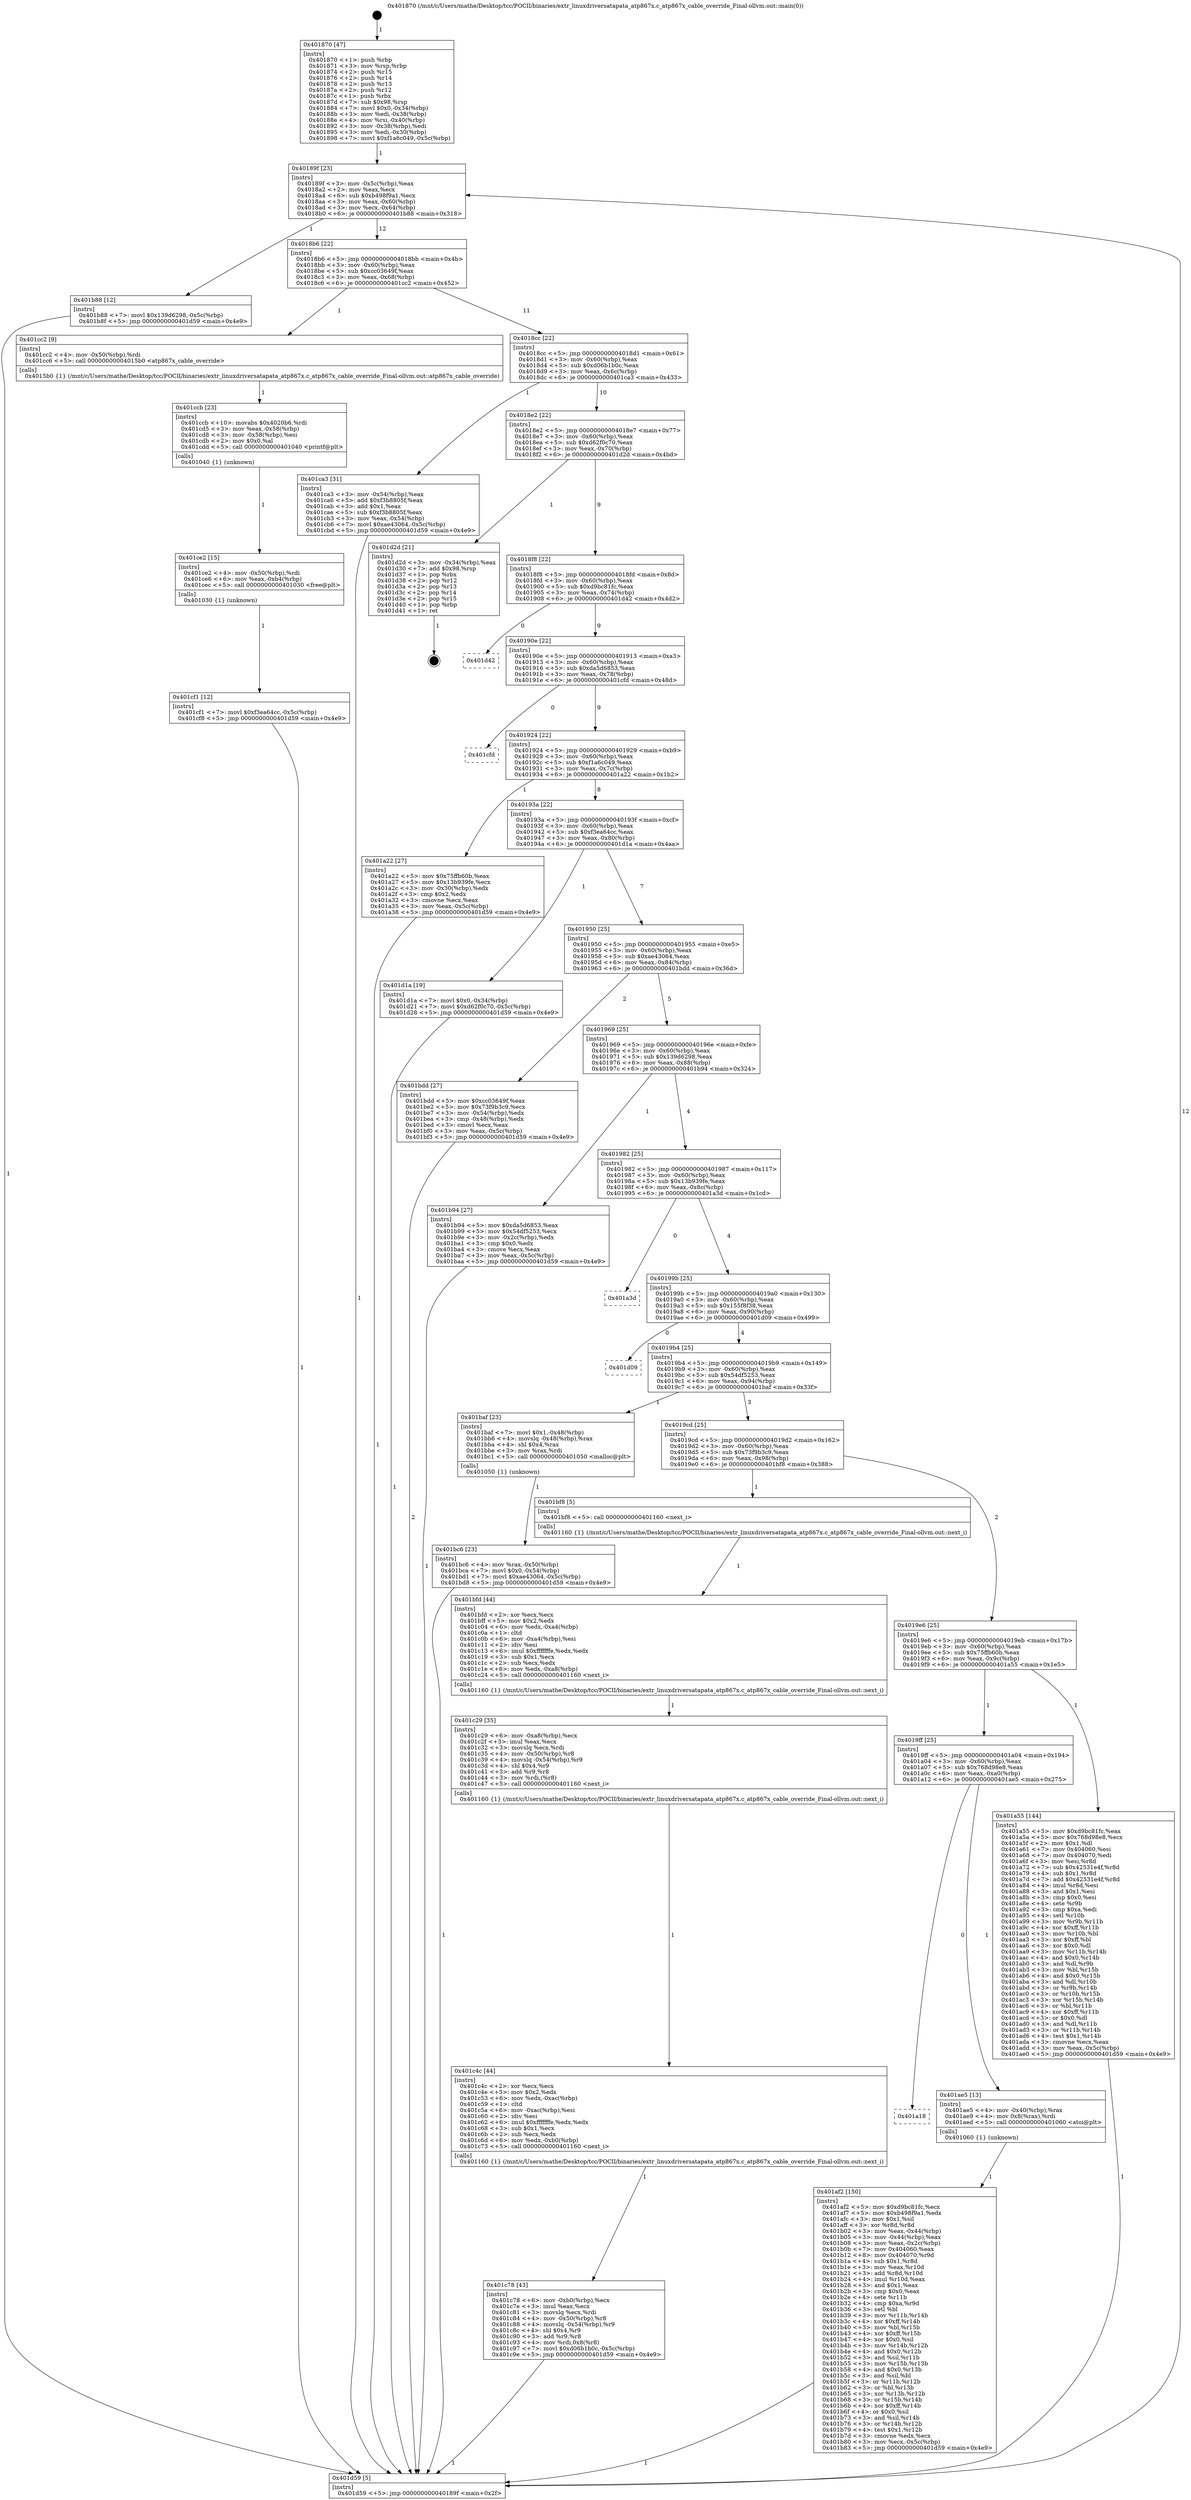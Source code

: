 digraph "0x401870" {
  label = "0x401870 (/mnt/c/Users/mathe/Desktop/tcc/POCII/binaries/extr_linuxdriversatapata_atp867x.c_atp867x_cable_override_Final-ollvm.out::main(0))"
  labelloc = "t"
  node[shape=record]

  Entry [label="",width=0.3,height=0.3,shape=circle,fillcolor=black,style=filled]
  "0x40189f" [label="{
     0x40189f [23]\l
     | [instrs]\l
     &nbsp;&nbsp;0x40189f \<+3\>: mov -0x5c(%rbp),%eax\l
     &nbsp;&nbsp;0x4018a2 \<+2\>: mov %eax,%ecx\l
     &nbsp;&nbsp;0x4018a4 \<+6\>: sub $0xb498f9a1,%ecx\l
     &nbsp;&nbsp;0x4018aa \<+3\>: mov %eax,-0x60(%rbp)\l
     &nbsp;&nbsp;0x4018ad \<+3\>: mov %ecx,-0x64(%rbp)\l
     &nbsp;&nbsp;0x4018b0 \<+6\>: je 0000000000401b88 \<main+0x318\>\l
  }"]
  "0x401b88" [label="{
     0x401b88 [12]\l
     | [instrs]\l
     &nbsp;&nbsp;0x401b88 \<+7\>: movl $0x139d6298,-0x5c(%rbp)\l
     &nbsp;&nbsp;0x401b8f \<+5\>: jmp 0000000000401d59 \<main+0x4e9\>\l
  }"]
  "0x4018b6" [label="{
     0x4018b6 [22]\l
     | [instrs]\l
     &nbsp;&nbsp;0x4018b6 \<+5\>: jmp 00000000004018bb \<main+0x4b\>\l
     &nbsp;&nbsp;0x4018bb \<+3\>: mov -0x60(%rbp),%eax\l
     &nbsp;&nbsp;0x4018be \<+5\>: sub $0xcc03649f,%eax\l
     &nbsp;&nbsp;0x4018c3 \<+3\>: mov %eax,-0x68(%rbp)\l
     &nbsp;&nbsp;0x4018c6 \<+6\>: je 0000000000401cc2 \<main+0x452\>\l
  }"]
  Exit [label="",width=0.3,height=0.3,shape=circle,fillcolor=black,style=filled,peripheries=2]
  "0x401cc2" [label="{
     0x401cc2 [9]\l
     | [instrs]\l
     &nbsp;&nbsp;0x401cc2 \<+4\>: mov -0x50(%rbp),%rdi\l
     &nbsp;&nbsp;0x401cc6 \<+5\>: call 00000000004015b0 \<atp867x_cable_override\>\l
     | [calls]\l
     &nbsp;&nbsp;0x4015b0 \{1\} (/mnt/c/Users/mathe/Desktop/tcc/POCII/binaries/extr_linuxdriversatapata_atp867x.c_atp867x_cable_override_Final-ollvm.out::atp867x_cable_override)\l
  }"]
  "0x4018cc" [label="{
     0x4018cc [22]\l
     | [instrs]\l
     &nbsp;&nbsp;0x4018cc \<+5\>: jmp 00000000004018d1 \<main+0x61\>\l
     &nbsp;&nbsp;0x4018d1 \<+3\>: mov -0x60(%rbp),%eax\l
     &nbsp;&nbsp;0x4018d4 \<+5\>: sub $0xd06b1b0c,%eax\l
     &nbsp;&nbsp;0x4018d9 \<+3\>: mov %eax,-0x6c(%rbp)\l
     &nbsp;&nbsp;0x4018dc \<+6\>: je 0000000000401ca3 \<main+0x433\>\l
  }"]
  "0x401cf1" [label="{
     0x401cf1 [12]\l
     | [instrs]\l
     &nbsp;&nbsp;0x401cf1 \<+7\>: movl $0xf3ea64cc,-0x5c(%rbp)\l
     &nbsp;&nbsp;0x401cf8 \<+5\>: jmp 0000000000401d59 \<main+0x4e9\>\l
  }"]
  "0x401ca3" [label="{
     0x401ca3 [31]\l
     | [instrs]\l
     &nbsp;&nbsp;0x401ca3 \<+3\>: mov -0x54(%rbp),%eax\l
     &nbsp;&nbsp;0x401ca6 \<+5\>: add $0xf3b8805f,%eax\l
     &nbsp;&nbsp;0x401cab \<+3\>: add $0x1,%eax\l
     &nbsp;&nbsp;0x401cae \<+5\>: sub $0xf3b8805f,%eax\l
     &nbsp;&nbsp;0x401cb3 \<+3\>: mov %eax,-0x54(%rbp)\l
     &nbsp;&nbsp;0x401cb6 \<+7\>: movl $0xae43064,-0x5c(%rbp)\l
     &nbsp;&nbsp;0x401cbd \<+5\>: jmp 0000000000401d59 \<main+0x4e9\>\l
  }"]
  "0x4018e2" [label="{
     0x4018e2 [22]\l
     | [instrs]\l
     &nbsp;&nbsp;0x4018e2 \<+5\>: jmp 00000000004018e7 \<main+0x77\>\l
     &nbsp;&nbsp;0x4018e7 \<+3\>: mov -0x60(%rbp),%eax\l
     &nbsp;&nbsp;0x4018ea \<+5\>: sub $0xd62f0c70,%eax\l
     &nbsp;&nbsp;0x4018ef \<+3\>: mov %eax,-0x70(%rbp)\l
     &nbsp;&nbsp;0x4018f2 \<+6\>: je 0000000000401d2d \<main+0x4bd\>\l
  }"]
  "0x401ce2" [label="{
     0x401ce2 [15]\l
     | [instrs]\l
     &nbsp;&nbsp;0x401ce2 \<+4\>: mov -0x50(%rbp),%rdi\l
     &nbsp;&nbsp;0x401ce6 \<+6\>: mov %eax,-0xb4(%rbp)\l
     &nbsp;&nbsp;0x401cec \<+5\>: call 0000000000401030 \<free@plt\>\l
     | [calls]\l
     &nbsp;&nbsp;0x401030 \{1\} (unknown)\l
  }"]
  "0x401d2d" [label="{
     0x401d2d [21]\l
     | [instrs]\l
     &nbsp;&nbsp;0x401d2d \<+3\>: mov -0x34(%rbp),%eax\l
     &nbsp;&nbsp;0x401d30 \<+7\>: add $0x98,%rsp\l
     &nbsp;&nbsp;0x401d37 \<+1\>: pop %rbx\l
     &nbsp;&nbsp;0x401d38 \<+2\>: pop %r12\l
     &nbsp;&nbsp;0x401d3a \<+2\>: pop %r13\l
     &nbsp;&nbsp;0x401d3c \<+2\>: pop %r14\l
     &nbsp;&nbsp;0x401d3e \<+2\>: pop %r15\l
     &nbsp;&nbsp;0x401d40 \<+1\>: pop %rbp\l
     &nbsp;&nbsp;0x401d41 \<+1\>: ret\l
  }"]
  "0x4018f8" [label="{
     0x4018f8 [22]\l
     | [instrs]\l
     &nbsp;&nbsp;0x4018f8 \<+5\>: jmp 00000000004018fd \<main+0x8d\>\l
     &nbsp;&nbsp;0x4018fd \<+3\>: mov -0x60(%rbp),%eax\l
     &nbsp;&nbsp;0x401900 \<+5\>: sub $0xd9bc81fc,%eax\l
     &nbsp;&nbsp;0x401905 \<+3\>: mov %eax,-0x74(%rbp)\l
     &nbsp;&nbsp;0x401908 \<+6\>: je 0000000000401d42 \<main+0x4d2\>\l
  }"]
  "0x401ccb" [label="{
     0x401ccb [23]\l
     | [instrs]\l
     &nbsp;&nbsp;0x401ccb \<+10\>: movabs $0x4020b6,%rdi\l
     &nbsp;&nbsp;0x401cd5 \<+3\>: mov %eax,-0x58(%rbp)\l
     &nbsp;&nbsp;0x401cd8 \<+3\>: mov -0x58(%rbp),%esi\l
     &nbsp;&nbsp;0x401cdb \<+2\>: mov $0x0,%al\l
     &nbsp;&nbsp;0x401cdd \<+5\>: call 0000000000401040 \<printf@plt\>\l
     | [calls]\l
     &nbsp;&nbsp;0x401040 \{1\} (unknown)\l
  }"]
  "0x401d42" [label="{
     0x401d42\l
  }", style=dashed]
  "0x40190e" [label="{
     0x40190e [22]\l
     | [instrs]\l
     &nbsp;&nbsp;0x40190e \<+5\>: jmp 0000000000401913 \<main+0xa3\>\l
     &nbsp;&nbsp;0x401913 \<+3\>: mov -0x60(%rbp),%eax\l
     &nbsp;&nbsp;0x401916 \<+5\>: sub $0xda5d6853,%eax\l
     &nbsp;&nbsp;0x40191b \<+3\>: mov %eax,-0x78(%rbp)\l
     &nbsp;&nbsp;0x40191e \<+6\>: je 0000000000401cfd \<main+0x48d\>\l
  }"]
  "0x401c78" [label="{
     0x401c78 [43]\l
     | [instrs]\l
     &nbsp;&nbsp;0x401c78 \<+6\>: mov -0xb0(%rbp),%ecx\l
     &nbsp;&nbsp;0x401c7e \<+3\>: imul %eax,%ecx\l
     &nbsp;&nbsp;0x401c81 \<+3\>: movslq %ecx,%rdi\l
     &nbsp;&nbsp;0x401c84 \<+4\>: mov -0x50(%rbp),%r8\l
     &nbsp;&nbsp;0x401c88 \<+4\>: movslq -0x54(%rbp),%r9\l
     &nbsp;&nbsp;0x401c8c \<+4\>: shl $0x4,%r9\l
     &nbsp;&nbsp;0x401c90 \<+3\>: add %r9,%r8\l
     &nbsp;&nbsp;0x401c93 \<+4\>: mov %rdi,0x8(%r8)\l
     &nbsp;&nbsp;0x401c97 \<+7\>: movl $0xd06b1b0c,-0x5c(%rbp)\l
     &nbsp;&nbsp;0x401c9e \<+5\>: jmp 0000000000401d59 \<main+0x4e9\>\l
  }"]
  "0x401cfd" [label="{
     0x401cfd\l
  }", style=dashed]
  "0x401924" [label="{
     0x401924 [22]\l
     | [instrs]\l
     &nbsp;&nbsp;0x401924 \<+5\>: jmp 0000000000401929 \<main+0xb9\>\l
     &nbsp;&nbsp;0x401929 \<+3\>: mov -0x60(%rbp),%eax\l
     &nbsp;&nbsp;0x40192c \<+5\>: sub $0xf1a6c049,%eax\l
     &nbsp;&nbsp;0x401931 \<+3\>: mov %eax,-0x7c(%rbp)\l
     &nbsp;&nbsp;0x401934 \<+6\>: je 0000000000401a22 \<main+0x1b2\>\l
  }"]
  "0x401c4c" [label="{
     0x401c4c [44]\l
     | [instrs]\l
     &nbsp;&nbsp;0x401c4c \<+2\>: xor %ecx,%ecx\l
     &nbsp;&nbsp;0x401c4e \<+5\>: mov $0x2,%edx\l
     &nbsp;&nbsp;0x401c53 \<+6\>: mov %edx,-0xac(%rbp)\l
     &nbsp;&nbsp;0x401c59 \<+1\>: cltd\l
     &nbsp;&nbsp;0x401c5a \<+6\>: mov -0xac(%rbp),%esi\l
     &nbsp;&nbsp;0x401c60 \<+2\>: idiv %esi\l
     &nbsp;&nbsp;0x401c62 \<+6\>: imul $0xfffffffe,%edx,%edx\l
     &nbsp;&nbsp;0x401c68 \<+3\>: sub $0x1,%ecx\l
     &nbsp;&nbsp;0x401c6b \<+2\>: sub %ecx,%edx\l
     &nbsp;&nbsp;0x401c6d \<+6\>: mov %edx,-0xb0(%rbp)\l
     &nbsp;&nbsp;0x401c73 \<+5\>: call 0000000000401160 \<next_i\>\l
     | [calls]\l
     &nbsp;&nbsp;0x401160 \{1\} (/mnt/c/Users/mathe/Desktop/tcc/POCII/binaries/extr_linuxdriversatapata_atp867x.c_atp867x_cable_override_Final-ollvm.out::next_i)\l
  }"]
  "0x401a22" [label="{
     0x401a22 [27]\l
     | [instrs]\l
     &nbsp;&nbsp;0x401a22 \<+5\>: mov $0x75ffb60b,%eax\l
     &nbsp;&nbsp;0x401a27 \<+5\>: mov $0x13b939fe,%ecx\l
     &nbsp;&nbsp;0x401a2c \<+3\>: mov -0x30(%rbp),%edx\l
     &nbsp;&nbsp;0x401a2f \<+3\>: cmp $0x2,%edx\l
     &nbsp;&nbsp;0x401a32 \<+3\>: cmovne %ecx,%eax\l
     &nbsp;&nbsp;0x401a35 \<+3\>: mov %eax,-0x5c(%rbp)\l
     &nbsp;&nbsp;0x401a38 \<+5\>: jmp 0000000000401d59 \<main+0x4e9\>\l
  }"]
  "0x40193a" [label="{
     0x40193a [22]\l
     | [instrs]\l
     &nbsp;&nbsp;0x40193a \<+5\>: jmp 000000000040193f \<main+0xcf\>\l
     &nbsp;&nbsp;0x40193f \<+3\>: mov -0x60(%rbp),%eax\l
     &nbsp;&nbsp;0x401942 \<+5\>: sub $0xf3ea64cc,%eax\l
     &nbsp;&nbsp;0x401947 \<+3\>: mov %eax,-0x80(%rbp)\l
     &nbsp;&nbsp;0x40194a \<+6\>: je 0000000000401d1a \<main+0x4aa\>\l
  }"]
  "0x401d59" [label="{
     0x401d59 [5]\l
     | [instrs]\l
     &nbsp;&nbsp;0x401d59 \<+5\>: jmp 000000000040189f \<main+0x2f\>\l
  }"]
  "0x401870" [label="{
     0x401870 [47]\l
     | [instrs]\l
     &nbsp;&nbsp;0x401870 \<+1\>: push %rbp\l
     &nbsp;&nbsp;0x401871 \<+3\>: mov %rsp,%rbp\l
     &nbsp;&nbsp;0x401874 \<+2\>: push %r15\l
     &nbsp;&nbsp;0x401876 \<+2\>: push %r14\l
     &nbsp;&nbsp;0x401878 \<+2\>: push %r13\l
     &nbsp;&nbsp;0x40187a \<+2\>: push %r12\l
     &nbsp;&nbsp;0x40187c \<+1\>: push %rbx\l
     &nbsp;&nbsp;0x40187d \<+7\>: sub $0x98,%rsp\l
     &nbsp;&nbsp;0x401884 \<+7\>: movl $0x0,-0x34(%rbp)\l
     &nbsp;&nbsp;0x40188b \<+3\>: mov %edi,-0x38(%rbp)\l
     &nbsp;&nbsp;0x40188e \<+4\>: mov %rsi,-0x40(%rbp)\l
     &nbsp;&nbsp;0x401892 \<+3\>: mov -0x38(%rbp),%edi\l
     &nbsp;&nbsp;0x401895 \<+3\>: mov %edi,-0x30(%rbp)\l
     &nbsp;&nbsp;0x401898 \<+7\>: movl $0xf1a6c049,-0x5c(%rbp)\l
  }"]
  "0x401c29" [label="{
     0x401c29 [35]\l
     | [instrs]\l
     &nbsp;&nbsp;0x401c29 \<+6\>: mov -0xa8(%rbp),%ecx\l
     &nbsp;&nbsp;0x401c2f \<+3\>: imul %eax,%ecx\l
     &nbsp;&nbsp;0x401c32 \<+3\>: movslq %ecx,%rdi\l
     &nbsp;&nbsp;0x401c35 \<+4\>: mov -0x50(%rbp),%r8\l
     &nbsp;&nbsp;0x401c39 \<+4\>: movslq -0x54(%rbp),%r9\l
     &nbsp;&nbsp;0x401c3d \<+4\>: shl $0x4,%r9\l
     &nbsp;&nbsp;0x401c41 \<+3\>: add %r9,%r8\l
     &nbsp;&nbsp;0x401c44 \<+3\>: mov %rdi,(%r8)\l
     &nbsp;&nbsp;0x401c47 \<+5\>: call 0000000000401160 \<next_i\>\l
     | [calls]\l
     &nbsp;&nbsp;0x401160 \{1\} (/mnt/c/Users/mathe/Desktop/tcc/POCII/binaries/extr_linuxdriversatapata_atp867x.c_atp867x_cable_override_Final-ollvm.out::next_i)\l
  }"]
  "0x401d1a" [label="{
     0x401d1a [19]\l
     | [instrs]\l
     &nbsp;&nbsp;0x401d1a \<+7\>: movl $0x0,-0x34(%rbp)\l
     &nbsp;&nbsp;0x401d21 \<+7\>: movl $0xd62f0c70,-0x5c(%rbp)\l
     &nbsp;&nbsp;0x401d28 \<+5\>: jmp 0000000000401d59 \<main+0x4e9\>\l
  }"]
  "0x401950" [label="{
     0x401950 [25]\l
     | [instrs]\l
     &nbsp;&nbsp;0x401950 \<+5\>: jmp 0000000000401955 \<main+0xe5\>\l
     &nbsp;&nbsp;0x401955 \<+3\>: mov -0x60(%rbp),%eax\l
     &nbsp;&nbsp;0x401958 \<+5\>: sub $0xae43064,%eax\l
     &nbsp;&nbsp;0x40195d \<+6\>: mov %eax,-0x84(%rbp)\l
     &nbsp;&nbsp;0x401963 \<+6\>: je 0000000000401bdd \<main+0x36d\>\l
  }"]
  "0x401bfd" [label="{
     0x401bfd [44]\l
     | [instrs]\l
     &nbsp;&nbsp;0x401bfd \<+2\>: xor %ecx,%ecx\l
     &nbsp;&nbsp;0x401bff \<+5\>: mov $0x2,%edx\l
     &nbsp;&nbsp;0x401c04 \<+6\>: mov %edx,-0xa4(%rbp)\l
     &nbsp;&nbsp;0x401c0a \<+1\>: cltd\l
     &nbsp;&nbsp;0x401c0b \<+6\>: mov -0xa4(%rbp),%esi\l
     &nbsp;&nbsp;0x401c11 \<+2\>: idiv %esi\l
     &nbsp;&nbsp;0x401c13 \<+6\>: imul $0xfffffffe,%edx,%edx\l
     &nbsp;&nbsp;0x401c19 \<+3\>: sub $0x1,%ecx\l
     &nbsp;&nbsp;0x401c1c \<+2\>: sub %ecx,%edx\l
     &nbsp;&nbsp;0x401c1e \<+6\>: mov %edx,-0xa8(%rbp)\l
     &nbsp;&nbsp;0x401c24 \<+5\>: call 0000000000401160 \<next_i\>\l
     | [calls]\l
     &nbsp;&nbsp;0x401160 \{1\} (/mnt/c/Users/mathe/Desktop/tcc/POCII/binaries/extr_linuxdriversatapata_atp867x.c_atp867x_cable_override_Final-ollvm.out::next_i)\l
  }"]
  "0x401bdd" [label="{
     0x401bdd [27]\l
     | [instrs]\l
     &nbsp;&nbsp;0x401bdd \<+5\>: mov $0xcc03649f,%eax\l
     &nbsp;&nbsp;0x401be2 \<+5\>: mov $0x73f9b3c9,%ecx\l
     &nbsp;&nbsp;0x401be7 \<+3\>: mov -0x54(%rbp),%edx\l
     &nbsp;&nbsp;0x401bea \<+3\>: cmp -0x48(%rbp),%edx\l
     &nbsp;&nbsp;0x401bed \<+3\>: cmovl %ecx,%eax\l
     &nbsp;&nbsp;0x401bf0 \<+3\>: mov %eax,-0x5c(%rbp)\l
     &nbsp;&nbsp;0x401bf3 \<+5\>: jmp 0000000000401d59 \<main+0x4e9\>\l
  }"]
  "0x401969" [label="{
     0x401969 [25]\l
     | [instrs]\l
     &nbsp;&nbsp;0x401969 \<+5\>: jmp 000000000040196e \<main+0xfe\>\l
     &nbsp;&nbsp;0x40196e \<+3\>: mov -0x60(%rbp),%eax\l
     &nbsp;&nbsp;0x401971 \<+5\>: sub $0x139d6298,%eax\l
     &nbsp;&nbsp;0x401976 \<+6\>: mov %eax,-0x88(%rbp)\l
     &nbsp;&nbsp;0x40197c \<+6\>: je 0000000000401b94 \<main+0x324\>\l
  }"]
  "0x401bc6" [label="{
     0x401bc6 [23]\l
     | [instrs]\l
     &nbsp;&nbsp;0x401bc6 \<+4\>: mov %rax,-0x50(%rbp)\l
     &nbsp;&nbsp;0x401bca \<+7\>: movl $0x0,-0x54(%rbp)\l
     &nbsp;&nbsp;0x401bd1 \<+7\>: movl $0xae43064,-0x5c(%rbp)\l
     &nbsp;&nbsp;0x401bd8 \<+5\>: jmp 0000000000401d59 \<main+0x4e9\>\l
  }"]
  "0x401b94" [label="{
     0x401b94 [27]\l
     | [instrs]\l
     &nbsp;&nbsp;0x401b94 \<+5\>: mov $0xda5d6853,%eax\l
     &nbsp;&nbsp;0x401b99 \<+5\>: mov $0x54df5253,%ecx\l
     &nbsp;&nbsp;0x401b9e \<+3\>: mov -0x2c(%rbp),%edx\l
     &nbsp;&nbsp;0x401ba1 \<+3\>: cmp $0x0,%edx\l
     &nbsp;&nbsp;0x401ba4 \<+3\>: cmove %ecx,%eax\l
     &nbsp;&nbsp;0x401ba7 \<+3\>: mov %eax,-0x5c(%rbp)\l
     &nbsp;&nbsp;0x401baa \<+5\>: jmp 0000000000401d59 \<main+0x4e9\>\l
  }"]
  "0x401982" [label="{
     0x401982 [25]\l
     | [instrs]\l
     &nbsp;&nbsp;0x401982 \<+5\>: jmp 0000000000401987 \<main+0x117\>\l
     &nbsp;&nbsp;0x401987 \<+3\>: mov -0x60(%rbp),%eax\l
     &nbsp;&nbsp;0x40198a \<+5\>: sub $0x13b939fe,%eax\l
     &nbsp;&nbsp;0x40198f \<+6\>: mov %eax,-0x8c(%rbp)\l
     &nbsp;&nbsp;0x401995 \<+6\>: je 0000000000401a3d \<main+0x1cd\>\l
  }"]
  "0x401af2" [label="{
     0x401af2 [150]\l
     | [instrs]\l
     &nbsp;&nbsp;0x401af2 \<+5\>: mov $0xd9bc81fc,%ecx\l
     &nbsp;&nbsp;0x401af7 \<+5\>: mov $0xb498f9a1,%edx\l
     &nbsp;&nbsp;0x401afc \<+3\>: mov $0x1,%sil\l
     &nbsp;&nbsp;0x401aff \<+3\>: xor %r8d,%r8d\l
     &nbsp;&nbsp;0x401b02 \<+3\>: mov %eax,-0x44(%rbp)\l
     &nbsp;&nbsp;0x401b05 \<+3\>: mov -0x44(%rbp),%eax\l
     &nbsp;&nbsp;0x401b08 \<+3\>: mov %eax,-0x2c(%rbp)\l
     &nbsp;&nbsp;0x401b0b \<+7\>: mov 0x404060,%eax\l
     &nbsp;&nbsp;0x401b12 \<+8\>: mov 0x404070,%r9d\l
     &nbsp;&nbsp;0x401b1a \<+4\>: sub $0x1,%r8d\l
     &nbsp;&nbsp;0x401b1e \<+3\>: mov %eax,%r10d\l
     &nbsp;&nbsp;0x401b21 \<+3\>: add %r8d,%r10d\l
     &nbsp;&nbsp;0x401b24 \<+4\>: imul %r10d,%eax\l
     &nbsp;&nbsp;0x401b28 \<+3\>: and $0x1,%eax\l
     &nbsp;&nbsp;0x401b2b \<+3\>: cmp $0x0,%eax\l
     &nbsp;&nbsp;0x401b2e \<+4\>: sete %r11b\l
     &nbsp;&nbsp;0x401b32 \<+4\>: cmp $0xa,%r9d\l
     &nbsp;&nbsp;0x401b36 \<+3\>: setl %bl\l
     &nbsp;&nbsp;0x401b39 \<+3\>: mov %r11b,%r14b\l
     &nbsp;&nbsp;0x401b3c \<+4\>: xor $0xff,%r14b\l
     &nbsp;&nbsp;0x401b40 \<+3\>: mov %bl,%r15b\l
     &nbsp;&nbsp;0x401b43 \<+4\>: xor $0xff,%r15b\l
     &nbsp;&nbsp;0x401b47 \<+4\>: xor $0x0,%sil\l
     &nbsp;&nbsp;0x401b4b \<+3\>: mov %r14b,%r12b\l
     &nbsp;&nbsp;0x401b4e \<+4\>: and $0x0,%r12b\l
     &nbsp;&nbsp;0x401b52 \<+3\>: and %sil,%r11b\l
     &nbsp;&nbsp;0x401b55 \<+3\>: mov %r15b,%r13b\l
     &nbsp;&nbsp;0x401b58 \<+4\>: and $0x0,%r13b\l
     &nbsp;&nbsp;0x401b5c \<+3\>: and %sil,%bl\l
     &nbsp;&nbsp;0x401b5f \<+3\>: or %r11b,%r12b\l
     &nbsp;&nbsp;0x401b62 \<+3\>: or %bl,%r13b\l
     &nbsp;&nbsp;0x401b65 \<+3\>: xor %r13b,%r12b\l
     &nbsp;&nbsp;0x401b68 \<+3\>: or %r15b,%r14b\l
     &nbsp;&nbsp;0x401b6b \<+4\>: xor $0xff,%r14b\l
     &nbsp;&nbsp;0x401b6f \<+4\>: or $0x0,%sil\l
     &nbsp;&nbsp;0x401b73 \<+3\>: and %sil,%r14b\l
     &nbsp;&nbsp;0x401b76 \<+3\>: or %r14b,%r12b\l
     &nbsp;&nbsp;0x401b79 \<+4\>: test $0x1,%r12b\l
     &nbsp;&nbsp;0x401b7d \<+3\>: cmovne %edx,%ecx\l
     &nbsp;&nbsp;0x401b80 \<+3\>: mov %ecx,-0x5c(%rbp)\l
     &nbsp;&nbsp;0x401b83 \<+5\>: jmp 0000000000401d59 \<main+0x4e9\>\l
  }"]
  "0x401a3d" [label="{
     0x401a3d\l
  }", style=dashed]
  "0x40199b" [label="{
     0x40199b [25]\l
     | [instrs]\l
     &nbsp;&nbsp;0x40199b \<+5\>: jmp 00000000004019a0 \<main+0x130\>\l
     &nbsp;&nbsp;0x4019a0 \<+3\>: mov -0x60(%rbp),%eax\l
     &nbsp;&nbsp;0x4019a3 \<+5\>: sub $0x155f8f38,%eax\l
     &nbsp;&nbsp;0x4019a8 \<+6\>: mov %eax,-0x90(%rbp)\l
     &nbsp;&nbsp;0x4019ae \<+6\>: je 0000000000401d09 \<main+0x499\>\l
  }"]
  "0x401a18" [label="{
     0x401a18\l
  }", style=dashed]
  "0x401d09" [label="{
     0x401d09\l
  }", style=dashed]
  "0x4019b4" [label="{
     0x4019b4 [25]\l
     | [instrs]\l
     &nbsp;&nbsp;0x4019b4 \<+5\>: jmp 00000000004019b9 \<main+0x149\>\l
     &nbsp;&nbsp;0x4019b9 \<+3\>: mov -0x60(%rbp),%eax\l
     &nbsp;&nbsp;0x4019bc \<+5\>: sub $0x54df5253,%eax\l
     &nbsp;&nbsp;0x4019c1 \<+6\>: mov %eax,-0x94(%rbp)\l
     &nbsp;&nbsp;0x4019c7 \<+6\>: je 0000000000401baf \<main+0x33f\>\l
  }"]
  "0x401ae5" [label="{
     0x401ae5 [13]\l
     | [instrs]\l
     &nbsp;&nbsp;0x401ae5 \<+4\>: mov -0x40(%rbp),%rax\l
     &nbsp;&nbsp;0x401ae9 \<+4\>: mov 0x8(%rax),%rdi\l
     &nbsp;&nbsp;0x401aed \<+5\>: call 0000000000401060 \<atoi@plt\>\l
     | [calls]\l
     &nbsp;&nbsp;0x401060 \{1\} (unknown)\l
  }"]
  "0x401baf" [label="{
     0x401baf [23]\l
     | [instrs]\l
     &nbsp;&nbsp;0x401baf \<+7\>: movl $0x1,-0x48(%rbp)\l
     &nbsp;&nbsp;0x401bb6 \<+4\>: movslq -0x48(%rbp),%rax\l
     &nbsp;&nbsp;0x401bba \<+4\>: shl $0x4,%rax\l
     &nbsp;&nbsp;0x401bbe \<+3\>: mov %rax,%rdi\l
     &nbsp;&nbsp;0x401bc1 \<+5\>: call 0000000000401050 \<malloc@plt\>\l
     | [calls]\l
     &nbsp;&nbsp;0x401050 \{1\} (unknown)\l
  }"]
  "0x4019cd" [label="{
     0x4019cd [25]\l
     | [instrs]\l
     &nbsp;&nbsp;0x4019cd \<+5\>: jmp 00000000004019d2 \<main+0x162\>\l
     &nbsp;&nbsp;0x4019d2 \<+3\>: mov -0x60(%rbp),%eax\l
     &nbsp;&nbsp;0x4019d5 \<+5\>: sub $0x73f9b3c9,%eax\l
     &nbsp;&nbsp;0x4019da \<+6\>: mov %eax,-0x98(%rbp)\l
     &nbsp;&nbsp;0x4019e0 \<+6\>: je 0000000000401bf8 \<main+0x388\>\l
  }"]
  "0x4019ff" [label="{
     0x4019ff [25]\l
     | [instrs]\l
     &nbsp;&nbsp;0x4019ff \<+5\>: jmp 0000000000401a04 \<main+0x194\>\l
     &nbsp;&nbsp;0x401a04 \<+3\>: mov -0x60(%rbp),%eax\l
     &nbsp;&nbsp;0x401a07 \<+5\>: sub $0x768d98e8,%eax\l
     &nbsp;&nbsp;0x401a0c \<+6\>: mov %eax,-0xa0(%rbp)\l
     &nbsp;&nbsp;0x401a12 \<+6\>: je 0000000000401ae5 \<main+0x275\>\l
  }"]
  "0x401bf8" [label="{
     0x401bf8 [5]\l
     | [instrs]\l
     &nbsp;&nbsp;0x401bf8 \<+5\>: call 0000000000401160 \<next_i\>\l
     | [calls]\l
     &nbsp;&nbsp;0x401160 \{1\} (/mnt/c/Users/mathe/Desktop/tcc/POCII/binaries/extr_linuxdriversatapata_atp867x.c_atp867x_cable_override_Final-ollvm.out::next_i)\l
  }"]
  "0x4019e6" [label="{
     0x4019e6 [25]\l
     | [instrs]\l
     &nbsp;&nbsp;0x4019e6 \<+5\>: jmp 00000000004019eb \<main+0x17b\>\l
     &nbsp;&nbsp;0x4019eb \<+3\>: mov -0x60(%rbp),%eax\l
     &nbsp;&nbsp;0x4019ee \<+5\>: sub $0x75ffb60b,%eax\l
     &nbsp;&nbsp;0x4019f3 \<+6\>: mov %eax,-0x9c(%rbp)\l
     &nbsp;&nbsp;0x4019f9 \<+6\>: je 0000000000401a55 \<main+0x1e5\>\l
  }"]
  "0x401a55" [label="{
     0x401a55 [144]\l
     | [instrs]\l
     &nbsp;&nbsp;0x401a55 \<+5\>: mov $0xd9bc81fc,%eax\l
     &nbsp;&nbsp;0x401a5a \<+5\>: mov $0x768d98e8,%ecx\l
     &nbsp;&nbsp;0x401a5f \<+2\>: mov $0x1,%dl\l
     &nbsp;&nbsp;0x401a61 \<+7\>: mov 0x404060,%esi\l
     &nbsp;&nbsp;0x401a68 \<+7\>: mov 0x404070,%edi\l
     &nbsp;&nbsp;0x401a6f \<+3\>: mov %esi,%r8d\l
     &nbsp;&nbsp;0x401a72 \<+7\>: sub $0x42531e4f,%r8d\l
     &nbsp;&nbsp;0x401a79 \<+4\>: sub $0x1,%r8d\l
     &nbsp;&nbsp;0x401a7d \<+7\>: add $0x42531e4f,%r8d\l
     &nbsp;&nbsp;0x401a84 \<+4\>: imul %r8d,%esi\l
     &nbsp;&nbsp;0x401a88 \<+3\>: and $0x1,%esi\l
     &nbsp;&nbsp;0x401a8b \<+3\>: cmp $0x0,%esi\l
     &nbsp;&nbsp;0x401a8e \<+4\>: sete %r9b\l
     &nbsp;&nbsp;0x401a92 \<+3\>: cmp $0xa,%edi\l
     &nbsp;&nbsp;0x401a95 \<+4\>: setl %r10b\l
     &nbsp;&nbsp;0x401a99 \<+3\>: mov %r9b,%r11b\l
     &nbsp;&nbsp;0x401a9c \<+4\>: xor $0xff,%r11b\l
     &nbsp;&nbsp;0x401aa0 \<+3\>: mov %r10b,%bl\l
     &nbsp;&nbsp;0x401aa3 \<+3\>: xor $0xff,%bl\l
     &nbsp;&nbsp;0x401aa6 \<+3\>: xor $0x0,%dl\l
     &nbsp;&nbsp;0x401aa9 \<+3\>: mov %r11b,%r14b\l
     &nbsp;&nbsp;0x401aac \<+4\>: and $0x0,%r14b\l
     &nbsp;&nbsp;0x401ab0 \<+3\>: and %dl,%r9b\l
     &nbsp;&nbsp;0x401ab3 \<+3\>: mov %bl,%r15b\l
     &nbsp;&nbsp;0x401ab6 \<+4\>: and $0x0,%r15b\l
     &nbsp;&nbsp;0x401aba \<+3\>: and %dl,%r10b\l
     &nbsp;&nbsp;0x401abd \<+3\>: or %r9b,%r14b\l
     &nbsp;&nbsp;0x401ac0 \<+3\>: or %r10b,%r15b\l
     &nbsp;&nbsp;0x401ac3 \<+3\>: xor %r15b,%r14b\l
     &nbsp;&nbsp;0x401ac6 \<+3\>: or %bl,%r11b\l
     &nbsp;&nbsp;0x401ac9 \<+4\>: xor $0xff,%r11b\l
     &nbsp;&nbsp;0x401acd \<+3\>: or $0x0,%dl\l
     &nbsp;&nbsp;0x401ad0 \<+3\>: and %dl,%r11b\l
     &nbsp;&nbsp;0x401ad3 \<+3\>: or %r11b,%r14b\l
     &nbsp;&nbsp;0x401ad6 \<+4\>: test $0x1,%r14b\l
     &nbsp;&nbsp;0x401ada \<+3\>: cmovne %ecx,%eax\l
     &nbsp;&nbsp;0x401add \<+3\>: mov %eax,-0x5c(%rbp)\l
     &nbsp;&nbsp;0x401ae0 \<+5\>: jmp 0000000000401d59 \<main+0x4e9\>\l
  }"]
  Entry -> "0x401870" [label=" 1"]
  "0x40189f" -> "0x401b88" [label=" 1"]
  "0x40189f" -> "0x4018b6" [label=" 12"]
  "0x401d2d" -> Exit [label=" 1"]
  "0x4018b6" -> "0x401cc2" [label=" 1"]
  "0x4018b6" -> "0x4018cc" [label=" 11"]
  "0x401d1a" -> "0x401d59" [label=" 1"]
  "0x4018cc" -> "0x401ca3" [label=" 1"]
  "0x4018cc" -> "0x4018e2" [label=" 10"]
  "0x401cf1" -> "0x401d59" [label=" 1"]
  "0x4018e2" -> "0x401d2d" [label=" 1"]
  "0x4018e2" -> "0x4018f8" [label=" 9"]
  "0x401ce2" -> "0x401cf1" [label=" 1"]
  "0x4018f8" -> "0x401d42" [label=" 0"]
  "0x4018f8" -> "0x40190e" [label=" 9"]
  "0x401ccb" -> "0x401ce2" [label=" 1"]
  "0x40190e" -> "0x401cfd" [label=" 0"]
  "0x40190e" -> "0x401924" [label=" 9"]
  "0x401cc2" -> "0x401ccb" [label=" 1"]
  "0x401924" -> "0x401a22" [label=" 1"]
  "0x401924" -> "0x40193a" [label=" 8"]
  "0x401a22" -> "0x401d59" [label=" 1"]
  "0x401870" -> "0x40189f" [label=" 1"]
  "0x401d59" -> "0x40189f" [label=" 12"]
  "0x401ca3" -> "0x401d59" [label=" 1"]
  "0x40193a" -> "0x401d1a" [label=" 1"]
  "0x40193a" -> "0x401950" [label=" 7"]
  "0x401c78" -> "0x401d59" [label=" 1"]
  "0x401950" -> "0x401bdd" [label=" 2"]
  "0x401950" -> "0x401969" [label=" 5"]
  "0x401c4c" -> "0x401c78" [label=" 1"]
  "0x401969" -> "0x401b94" [label=" 1"]
  "0x401969" -> "0x401982" [label=" 4"]
  "0x401c29" -> "0x401c4c" [label=" 1"]
  "0x401982" -> "0x401a3d" [label=" 0"]
  "0x401982" -> "0x40199b" [label=" 4"]
  "0x401bfd" -> "0x401c29" [label=" 1"]
  "0x40199b" -> "0x401d09" [label=" 0"]
  "0x40199b" -> "0x4019b4" [label=" 4"]
  "0x401bf8" -> "0x401bfd" [label=" 1"]
  "0x4019b4" -> "0x401baf" [label=" 1"]
  "0x4019b4" -> "0x4019cd" [label=" 3"]
  "0x401bdd" -> "0x401d59" [label=" 2"]
  "0x4019cd" -> "0x401bf8" [label=" 1"]
  "0x4019cd" -> "0x4019e6" [label=" 2"]
  "0x401baf" -> "0x401bc6" [label=" 1"]
  "0x4019e6" -> "0x401a55" [label=" 1"]
  "0x4019e6" -> "0x4019ff" [label=" 1"]
  "0x401a55" -> "0x401d59" [label=" 1"]
  "0x401bc6" -> "0x401d59" [label=" 1"]
  "0x4019ff" -> "0x401ae5" [label=" 1"]
  "0x4019ff" -> "0x401a18" [label=" 0"]
  "0x401ae5" -> "0x401af2" [label=" 1"]
  "0x401af2" -> "0x401d59" [label=" 1"]
  "0x401b88" -> "0x401d59" [label=" 1"]
  "0x401b94" -> "0x401d59" [label=" 1"]
}
